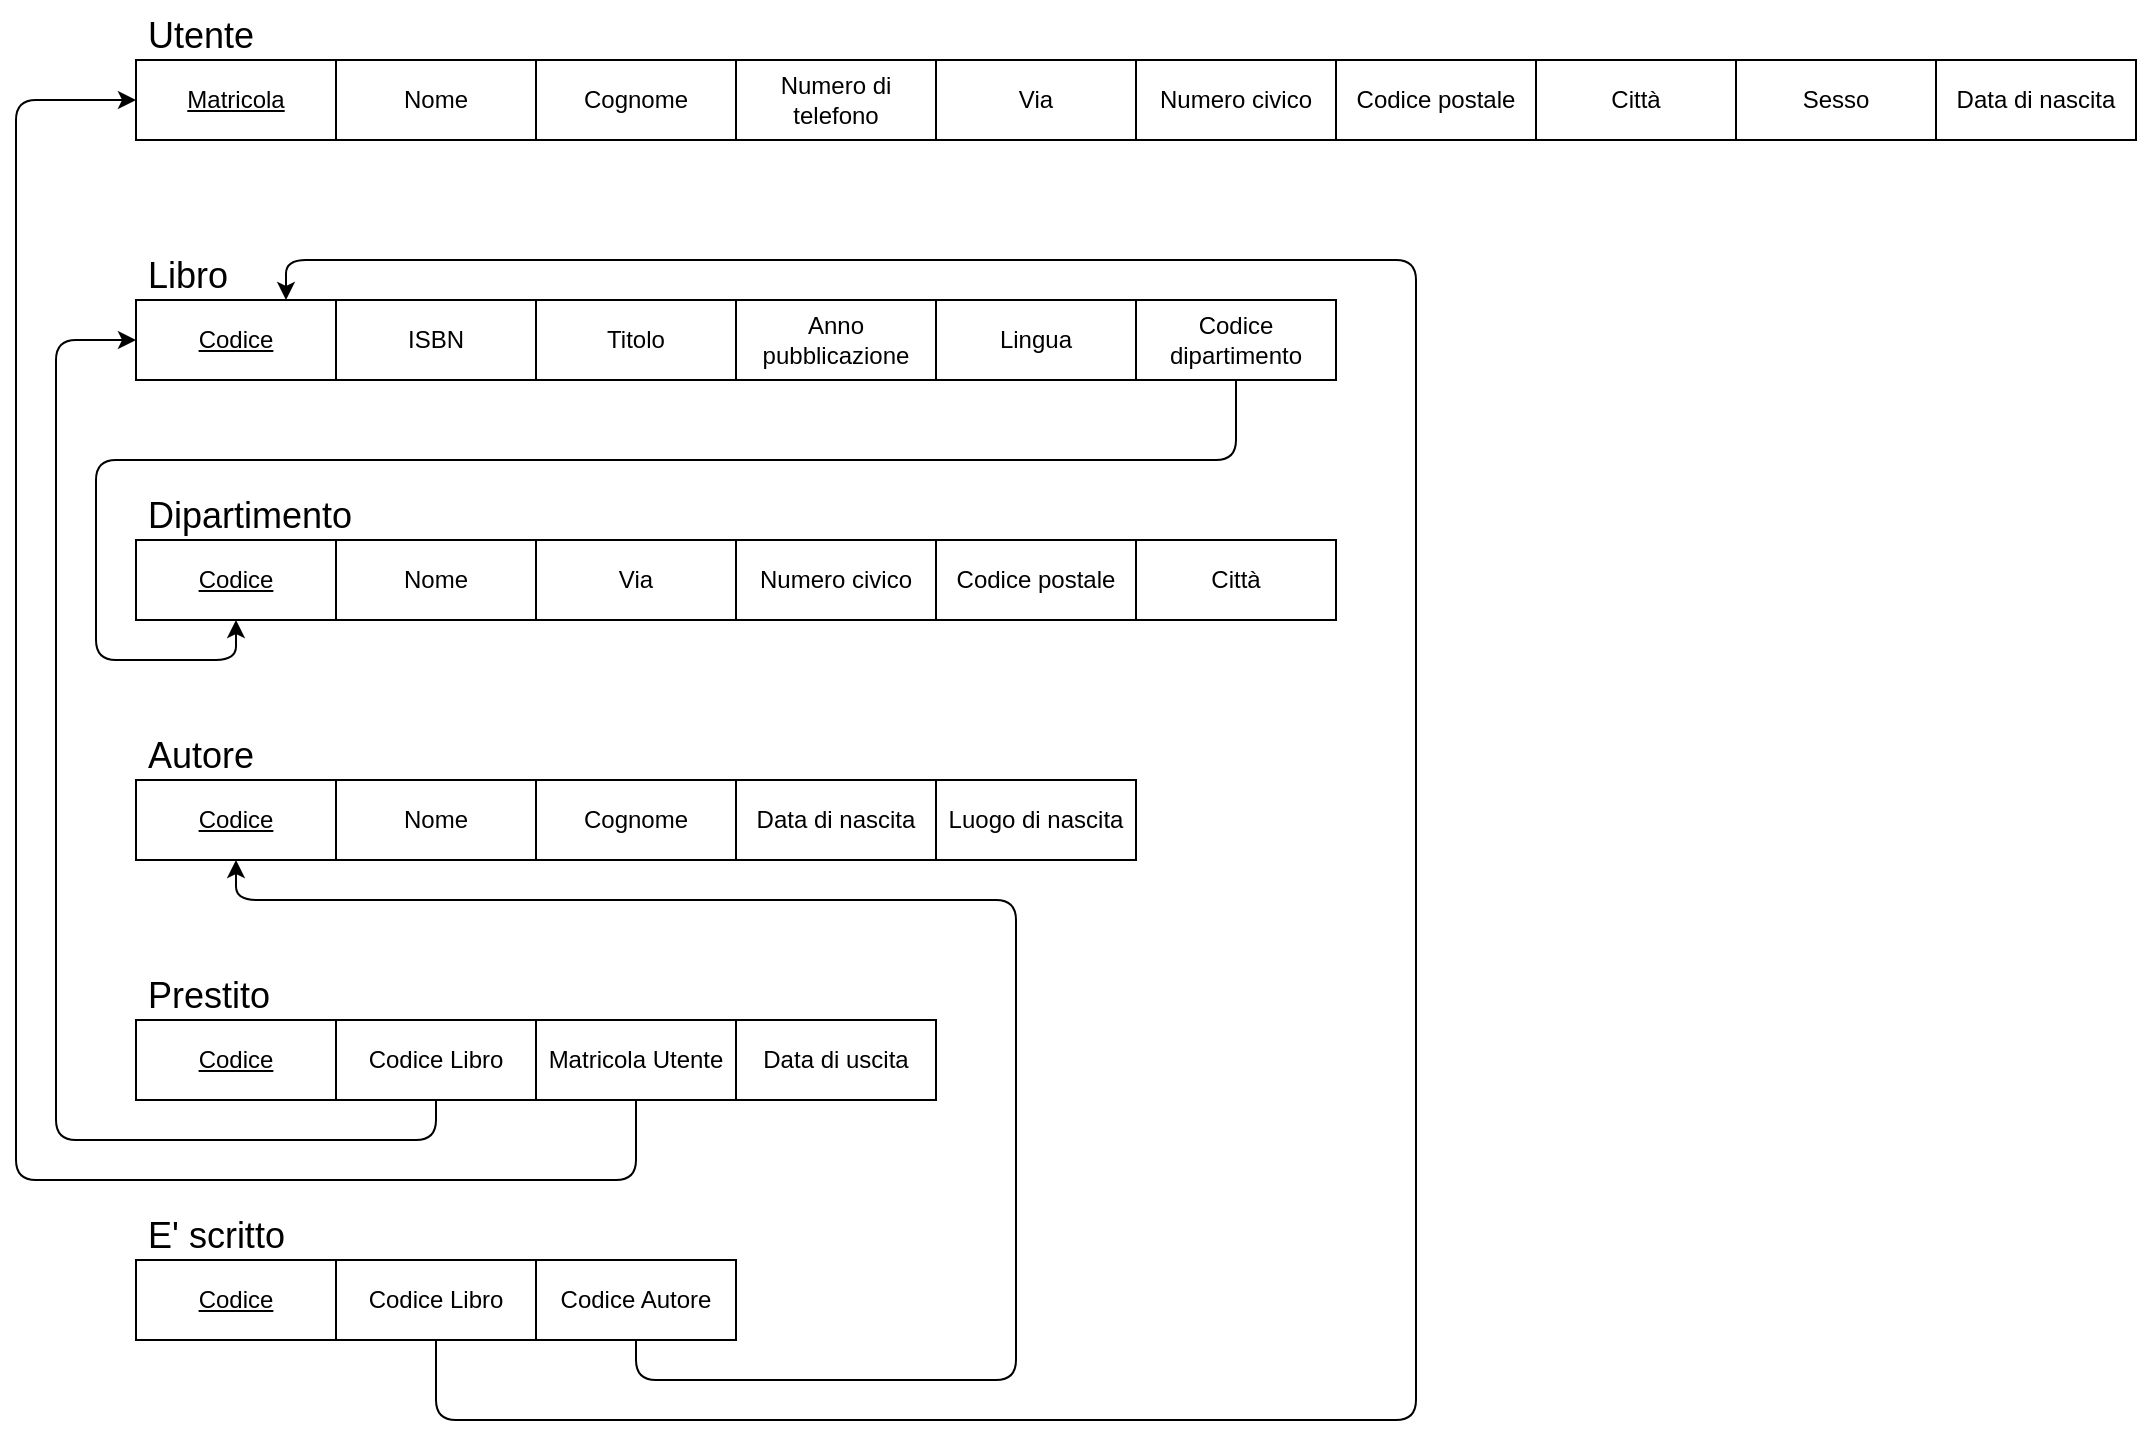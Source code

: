 <mxfile version="14.6.13" type="google"><diagram id="R2lEEEUBdFMjLlhIrx00" name="Page-1"><mxGraphModel dx="1422" dy="762" grid="1" gridSize="10" guides="1" tooltips="1" connect="1" arrows="1" fold="1" page="1" pageScale="1" pageWidth="1100" pageHeight="850" math="0" shadow="0" extFonts="Permanent Marker^https://fonts.googleapis.com/css?family=Permanent+Marker"><root><mxCell id="0"/><mxCell id="1" parent="0"/><mxCell id="MN_KBLGrnPzXL5FpkXSt-1" value="&lt;u&gt;Matricola&lt;/u&gt;" style="whiteSpace=wrap;html=1;align=center;" parent="1" vertex="1"><mxGeometry x="80" y="80" width="100" height="40" as="geometry"/></mxCell><mxCell id="MN_KBLGrnPzXL5FpkXSt-2" value="Nome" style="whiteSpace=wrap;html=1;align=center;" parent="1" vertex="1"><mxGeometry x="180" y="80" width="100" height="40" as="geometry"/></mxCell><mxCell id="MN_KBLGrnPzXL5FpkXSt-3" value="Cognome" style="whiteSpace=wrap;html=1;align=center;" parent="1" vertex="1"><mxGeometry x="280" y="80" width="100" height="40" as="geometry"/></mxCell><mxCell id="MN_KBLGrnPzXL5FpkXSt-4" value="Numero di telefono" style="whiteSpace=wrap;html=1;align=center;" parent="1" vertex="1"><mxGeometry x="380" y="80" width="100" height="40" as="geometry"/></mxCell><mxCell id="MN_KBLGrnPzXL5FpkXSt-5" value="Utente" style="text;strokeColor=none;fillColor=none;spacingLeft=4;spacingRight=4;overflow=hidden;rotatable=0;points=[[0,0.5],[1,0.5]];portConstraint=eastwest;fontSize=18;" parent="1" vertex="1"><mxGeometry x="80" y="50" width="80" height="40" as="geometry"/></mxCell><mxCell id="MN_KBLGrnPzXL5FpkXSt-6" value="Via" style="whiteSpace=wrap;html=1;align=center;" parent="1" vertex="1"><mxGeometry x="480" y="80" width="100" height="40" as="geometry"/></mxCell><mxCell id="MN_KBLGrnPzXL5FpkXSt-7" value="Numero civico" style="whiteSpace=wrap;html=1;align=center;" parent="1" vertex="1"><mxGeometry x="580" y="80" width="100" height="40" as="geometry"/></mxCell><mxCell id="MN_KBLGrnPzXL5FpkXSt-8" value="Codice postale" style="whiteSpace=wrap;html=1;align=center;" parent="1" vertex="1"><mxGeometry x="680" y="80" width="100" height="40" as="geometry"/></mxCell><mxCell id="MN_KBLGrnPzXL5FpkXSt-9" value="&lt;u&gt;Codice&lt;/u&gt;" style="whiteSpace=wrap;html=1;align=center;" parent="1" vertex="1"><mxGeometry x="80" y="200" width="100" height="40" as="geometry"/></mxCell><mxCell id="MN_KBLGrnPzXL5FpkXSt-10" value="ISBN" style="whiteSpace=wrap;html=1;align=center;" parent="1" vertex="1"><mxGeometry x="180" y="200" width="100" height="40" as="geometry"/></mxCell><mxCell id="MN_KBLGrnPzXL5FpkXSt-11" value="Titolo" style="whiteSpace=wrap;html=1;align=center;" parent="1" vertex="1"><mxGeometry x="280" y="200" width="100" height="40" as="geometry"/></mxCell><mxCell id="MN_KBLGrnPzXL5FpkXSt-12" value="Anno pubblicazione" style="whiteSpace=wrap;html=1;align=center;" parent="1" vertex="1"><mxGeometry x="380" y="200" width="100" height="40" as="geometry"/></mxCell><mxCell id="MN_KBLGrnPzXL5FpkXSt-13" value="Libro" style="text;strokeColor=none;fillColor=none;spacingLeft=4;spacingRight=4;overflow=hidden;rotatable=0;points=[[0,0.5],[1,0.5]];portConstraint=eastwest;fontSize=18;" parent="1" vertex="1"><mxGeometry x="80" y="170" width="80" height="40" as="geometry"/></mxCell><mxCell id="MN_KBLGrnPzXL5FpkXSt-17" value="&lt;u&gt;Codice&lt;/u&gt;" style="whiteSpace=wrap;html=1;align=center;" parent="1" vertex="1"><mxGeometry x="80" y="320" width="100" height="40" as="geometry"/></mxCell><mxCell id="MN_KBLGrnPzXL5FpkXSt-18" value="Nome" style="whiteSpace=wrap;html=1;align=center;" parent="1" vertex="1"><mxGeometry x="180" y="320" width="100" height="40" as="geometry"/></mxCell><mxCell id="MN_KBLGrnPzXL5FpkXSt-19" value="Via" style="whiteSpace=wrap;html=1;align=center;" parent="1" vertex="1"><mxGeometry x="280" y="320" width="100" height="40" as="geometry"/></mxCell><mxCell id="MN_KBLGrnPzXL5FpkXSt-20" value="Numero civico" style="whiteSpace=wrap;html=1;align=center;" parent="1" vertex="1"><mxGeometry x="380" y="320" width="100" height="40" as="geometry"/></mxCell><mxCell id="MN_KBLGrnPzXL5FpkXSt-21" value="Dipartimento" style="text;strokeColor=none;fillColor=none;spacingLeft=4;spacingRight=4;overflow=hidden;rotatable=0;points=[[0,0.5],[1,0.5]];portConstraint=eastwest;fontSize=18;" parent="1" vertex="1"><mxGeometry x="80" y="290" width="120" height="40" as="geometry"/></mxCell><mxCell id="MN_KBLGrnPzXL5FpkXSt-22" value="Codice postale" style="whiteSpace=wrap;html=1;align=center;" parent="1" vertex="1"><mxGeometry x="480" y="320" width="100" height="40" as="geometry"/></mxCell><mxCell id="MN_KBLGrnPzXL5FpkXSt-25" value="&lt;u&gt;Codice&lt;/u&gt;" style="whiteSpace=wrap;html=1;align=center;" parent="1" vertex="1"><mxGeometry x="80" y="440" width="100" height="40" as="geometry"/></mxCell><mxCell id="MN_KBLGrnPzXL5FpkXSt-26" value="Nome" style="whiteSpace=wrap;html=1;align=center;" parent="1" vertex="1"><mxGeometry x="180" y="440" width="100" height="40" as="geometry"/></mxCell><mxCell id="MN_KBLGrnPzXL5FpkXSt-27" value="Data di nascita" style="whiteSpace=wrap;html=1;align=center;" parent="1" vertex="1"><mxGeometry x="380" y="440" width="100" height="40" as="geometry"/></mxCell><mxCell id="MN_KBLGrnPzXL5FpkXSt-28" value="Luogo di nascita" style="whiteSpace=wrap;html=1;align=center;" parent="1" vertex="1"><mxGeometry x="480" y="440" width="100" height="40" as="geometry"/></mxCell><mxCell id="MN_KBLGrnPzXL5FpkXSt-29" value="Autore" style="text;strokeColor=none;fillColor=none;spacingLeft=4;spacingRight=4;overflow=hidden;rotatable=0;points=[[0,0.5],[1,0.5]];portConstraint=eastwest;fontSize=18;" parent="1" vertex="1"><mxGeometry x="80" y="410" width="80" height="40" as="geometry"/></mxCell><mxCell id="V5KJOS5skdnR-6wIV4S6-2" value="Sesso" style="whiteSpace=wrap;html=1;align=center;" parent="1" vertex="1"><mxGeometry x="880" y="80" width="100" height="40" as="geometry"/></mxCell><mxCell id="V5KJOS5skdnR-6wIV4S6-3" value="Data di nascita" style="whiteSpace=wrap;html=1;align=center;" parent="1" vertex="1"><mxGeometry x="980" y="80" width="100" height="40" as="geometry"/></mxCell><mxCell id="V5KJOS5skdnR-6wIV4S6-4" value="Lingua" style="whiteSpace=wrap;html=1;align=center;" parent="1" vertex="1"><mxGeometry x="480" y="200" width="100" height="40" as="geometry"/></mxCell><mxCell id="V5KJOS5skdnR-6wIV4S6-5" value="Città" style="whiteSpace=wrap;html=1;align=center;" parent="1" vertex="1"><mxGeometry x="780" y="80" width="100" height="40" as="geometry"/></mxCell><mxCell id="V5KJOS5skdnR-6wIV4S6-6" value="Città" style="whiteSpace=wrap;html=1;align=center;" parent="1" vertex="1"><mxGeometry x="580" y="320" width="100" height="40" as="geometry"/></mxCell><mxCell id="V5KJOS5skdnR-6wIV4S6-8" value="Cognome" style="whiteSpace=wrap;html=1;align=center;" parent="1" vertex="1"><mxGeometry x="280" y="440" width="100" height="40" as="geometry"/></mxCell><mxCell id="V5KJOS5skdnR-6wIV4S6-9" value="Codice dipartimento" style="whiteSpace=wrap;html=1;align=center;" parent="1" vertex="1"><mxGeometry x="580" y="200" width="100" height="40" as="geometry"/></mxCell><mxCell id="V5KJOS5skdnR-6wIV4S6-10" value="" style="endArrow=classic;html=1;exitX=0.5;exitY=1;exitDx=0;exitDy=0;entryX=0.5;entryY=1;entryDx=0;entryDy=0;" parent="1" source="V5KJOS5skdnR-6wIV4S6-9" target="MN_KBLGrnPzXL5FpkXSt-17" edge="1"><mxGeometry width="50" height="50" relative="1" as="geometry"><mxPoint x="560" y="200" as="sourcePoint"/><mxPoint x="710" y="160" as="targetPoint"/><Array as="points"><mxPoint x="630" y="280"/><mxPoint x="60" y="280"/><mxPoint x="60" y="380"/><mxPoint x="130" y="380"/></Array></mxGeometry></mxCell><mxCell id="V5KJOS5skdnR-6wIV4S6-12" value="&lt;u&gt;Codice&lt;br&gt;&lt;/u&gt;" style="whiteSpace=wrap;html=1;align=center;" parent="1" vertex="1"><mxGeometry x="80" y="560" width="100" height="40" as="geometry"/></mxCell><mxCell id="V5KJOS5skdnR-6wIV4S6-16" value="Prestito" style="text;strokeColor=none;fillColor=none;spacingLeft=4;spacingRight=4;overflow=hidden;rotatable=0;points=[[0,0.5],[1,0.5]];portConstraint=eastwest;fontSize=18;" parent="1" vertex="1"><mxGeometry x="80" y="530" width="80" height="40" as="geometry"/></mxCell><mxCell id="V5KJOS5skdnR-6wIV4S6-17" value="Data di uscita" style="whiteSpace=wrap;html=1;align=center;" parent="1" vertex="1"><mxGeometry x="380" y="560" width="100" height="40" as="geometry"/></mxCell><mxCell id="V5KJOS5skdnR-6wIV4S6-18" value="&lt;u&gt;Codice&lt;/u&gt;" style="whiteSpace=wrap;html=1;align=center;" parent="1" vertex="1"><mxGeometry x="80" y="680" width="100" height="40" as="geometry"/></mxCell><mxCell id="V5KJOS5skdnR-6wIV4S6-19" value="&lt;span&gt;Codice Libro&lt;/span&gt;" style="whiteSpace=wrap;html=1;align=center;fontStyle=0" parent="1" vertex="1"><mxGeometry x="180" y="680" width="100" height="40" as="geometry"/></mxCell><mxCell id="V5KJOS5skdnR-6wIV4S6-22" value="E' scritto" style="text;strokeColor=none;fillColor=none;spacingLeft=4;spacingRight=4;overflow=hidden;rotatable=0;points=[[0,0.5],[1,0.5]];portConstraint=eastwest;fontSize=18;" parent="1" vertex="1"><mxGeometry x="80" y="650" width="80" height="40" as="geometry"/></mxCell><mxCell id="V5KJOS5skdnR-6wIV4S6-24" value="" style="endArrow=classic;html=1;entryX=0;entryY=0.5;entryDx=0;entryDy=0;exitX=0.5;exitY=1;exitDx=0;exitDy=0;" parent="1" source="r_p138hxHmDFP0LTgA82-3" target="MN_KBLGrnPzXL5FpkXSt-9" edge="1"><mxGeometry width="50" height="50" relative="1" as="geometry"><mxPoint x="250" y="610" as="sourcePoint"/><mxPoint x="40" y="200" as="targetPoint"/><Array as="points"><mxPoint x="230" y="620"/><mxPoint x="40" y="620"/><mxPoint x="40" y="220"/></Array></mxGeometry></mxCell><mxCell id="V5KJOS5skdnR-6wIV4S6-28" value="" style="endArrow=classic;html=1;exitX=0.5;exitY=1;exitDx=0;exitDy=0;entryX=0;entryY=0.5;entryDx=0;entryDy=0;" parent="1" source="r_p138hxHmDFP0LTgA82-2" target="MN_KBLGrnPzXL5FpkXSt-1" edge="1"><mxGeometry width="50" height="50" relative="1" as="geometry"><mxPoint x="120" y="660" as="sourcePoint"/><mxPoint x="170" y="610" as="targetPoint"/><Array as="points"><mxPoint x="330" y="640"/><mxPoint x="20" y="640"/><mxPoint x="20" y="100"/></Array></mxGeometry></mxCell><mxCell id="V5KJOS5skdnR-6wIV4S6-29" value="" style="endArrow=classic;html=1;exitX=0.5;exitY=1;exitDx=0;exitDy=0;entryX=0.75;entryY=0;entryDx=0;entryDy=0;" parent="1" source="V5KJOS5skdnR-6wIV4S6-19" target="MN_KBLGrnPzXL5FpkXSt-9" edge="1"><mxGeometry width="50" height="50" relative="1" as="geometry"><mxPoint x="120" y="790" as="sourcePoint"/><mxPoint x="170" y="740" as="targetPoint"/><Array as="points"><mxPoint x="230" y="760"/><mxPoint x="720" y="760"/><mxPoint x="720" y="660"/><mxPoint x="720" y="180"/><mxPoint x="155" y="180"/></Array></mxGeometry></mxCell><mxCell id="V5KJOS5skdnR-6wIV4S6-30" value="" style="endArrow=classic;html=1;exitX=0.5;exitY=1;exitDx=0;exitDy=0;entryX=0.5;entryY=1;entryDx=0;entryDy=0;" parent="1" source="r_p138hxHmDFP0LTgA82-1" target="MN_KBLGrnPzXL5FpkXSt-25" edge="1"><mxGeometry width="50" height="50" relative="1" as="geometry"><mxPoint x="400" y="560" as="sourcePoint"/><mxPoint x="450" y="510" as="targetPoint"/><Array as="points"><mxPoint x="330" y="740"/><mxPoint x="520" y="740"/><mxPoint x="520" y="500"/><mxPoint x="130" y="500"/></Array></mxGeometry></mxCell><mxCell id="r_p138hxHmDFP0LTgA82-1" value="&lt;span&gt;Codice Autore&lt;/span&gt;" style="whiteSpace=wrap;html=1;align=center;" vertex="1" parent="1"><mxGeometry x="280" y="680" width="100" height="40" as="geometry"/></mxCell><mxCell id="r_p138hxHmDFP0LTgA82-2" value="Matricola Utente" style="whiteSpace=wrap;html=1;align=center;" vertex="1" parent="1"><mxGeometry x="280" y="560" width="100" height="40" as="geometry"/></mxCell><mxCell id="r_p138hxHmDFP0LTgA82-3" value="Codice Libro" style="whiteSpace=wrap;html=1;align=center;" vertex="1" parent="1"><mxGeometry x="180" y="560" width="100" height="40" as="geometry"/></mxCell></root></mxGraphModel></diagram></mxfile>